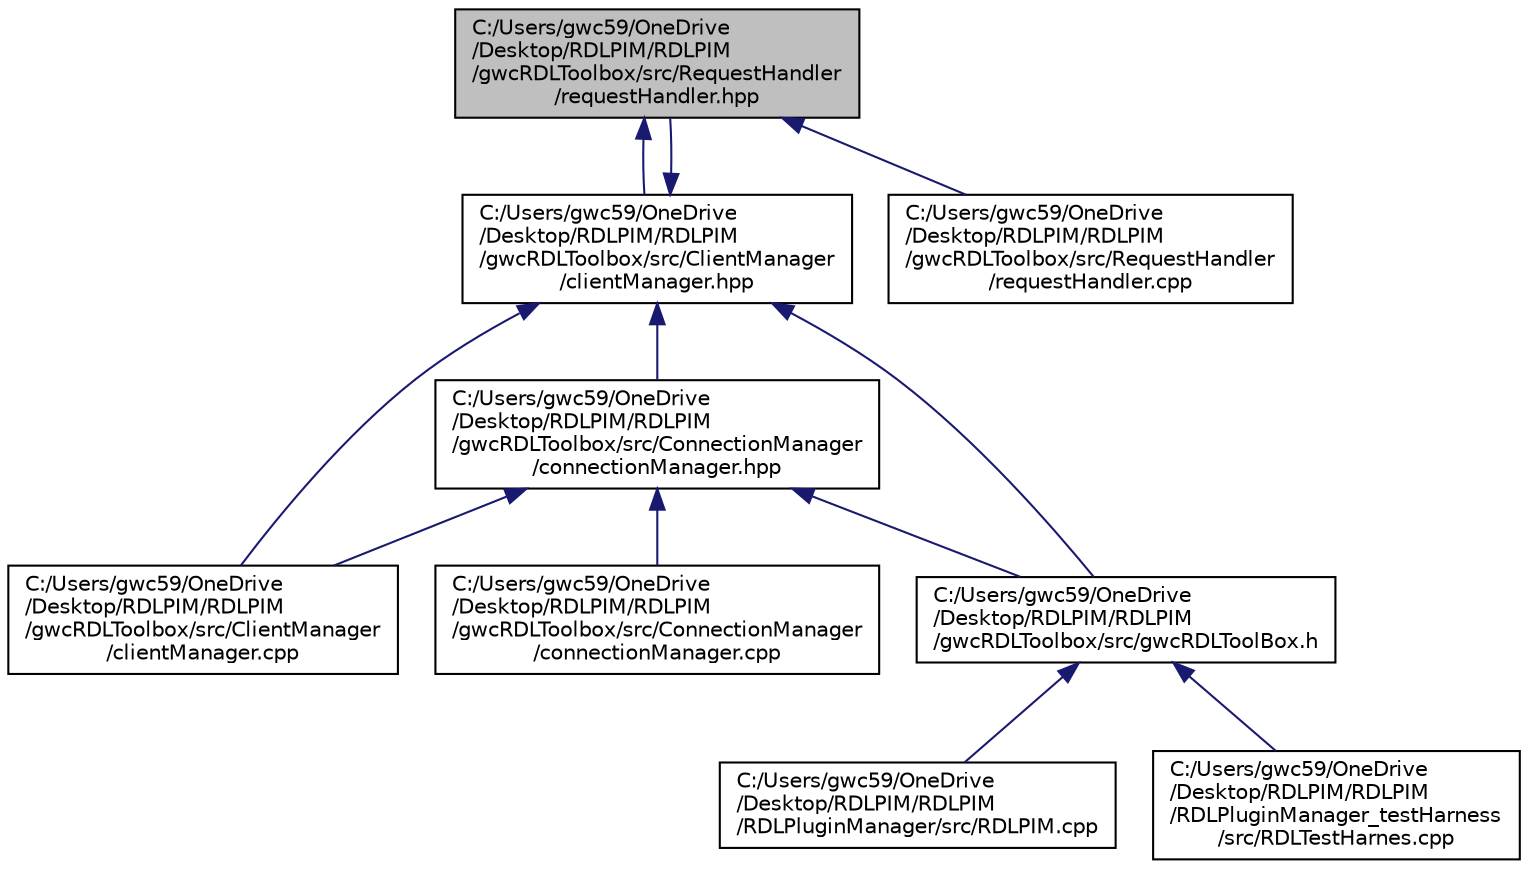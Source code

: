 digraph "C:/Users/gwc59/OneDrive/Desktop/RDLPIM/RDLPIM/gwcRDLToolbox/src/RequestHandler/requestHandler.hpp"
{
 // LATEX_PDF_SIZE
  edge [fontname="Helvetica",fontsize="10",labelfontname="Helvetica",labelfontsize="10"];
  node [fontname="Helvetica",fontsize="10",shape=record];
  Node1 [label="C:/Users/gwc59/OneDrive\l/Desktop/RDLPIM/RDLPIM\l/gwcRDLToolbox/src/RequestHandler\l/requestHandler.hpp",height=0.2,width=0.4,color="black", fillcolor="grey75", style="filled", fontcolor="black",tooltip=" "];
  Node1 -> Node2 [dir="back",color="midnightblue",fontsize="10",style="solid",fontname="Helvetica"];
  Node2 [label="C:/Users/gwc59/OneDrive\l/Desktop/RDLPIM/RDLPIM\l/gwcRDLToolbox/src/ClientManager\l/clientManager.hpp",height=0.2,width=0.4,color="black", fillcolor="white", style="filled",URL="$client_manager_8hpp.html",tooltip=" "];
  Node2 -> Node3 [dir="back",color="midnightblue",fontsize="10",style="solid",fontname="Helvetica"];
  Node3 [label="C:/Users/gwc59/OneDrive\l/Desktop/RDLPIM/RDLPIM\l/gwcRDLToolbox/src/ClientManager\l/clientManager.cpp",height=0.2,width=0.4,color="black", fillcolor="white", style="filled",URL="$client_manager_8cpp.html",tooltip=" "];
  Node2 -> Node4 [dir="back",color="midnightblue",fontsize="10",style="solid",fontname="Helvetica"];
  Node4 [label="C:/Users/gwc59/OneDrive\l/Desktop/RDLPIM/RDLPIM\l/gwcRDLToolbox/src/ConnectionManager\l/connectionManager.hpp",height=0.2,width=0.4,color="black", fillcolor="white", style="filled",URL="$connection_manager_8hpp.html",tooltip=" "];
  Node4 -> Node3 [dir="back",color="midnightblue",fontsize="10",style="solid",fontname="Helvetica"];
  Node4 -> Node5 [dir="back",color="midnightblue",fontsize="10",style="solid",fontname="Helvetica"];
  Node5 [label="C:/Users/gwc59/OneDrive\l/Desktop/RDLPIM/RDLPIM\l/gwcRDLToolbox/src/ConnectionManager\l/connectionManager.cpp",height=0.2,width=0.4,color="black", fillcolor="white", style="filled",URL="$connection_manager_8cpp.html",tooltip=" "];
  Node4 -> Node6 [dir="back",color="midnightblue",fontsize="10",style="solid",fontname="Helvetica"];
  Node6 [label="C:/Users/gwc59/OneDrive\l/Desktop/RDLPIM/RDLPIM\l/gwcRDLToolbox/src/gwcRDLToolBox.h",height=0.2,width=0.4,color="black", fillcolor="white", style="filled",URL="$gwc_r_d_l_tool_box_8h.html",tooltip=" "];
  Node6 -> Node7 [dir="back",color="midnightblue",fontsize="10",style="solid",fontname="Helvetica"];
  Node7 [label="C:/Users/gwc59/OneDrive\l/Desktop/RDLPIM/RDLPIM\l/RDLPluginManager/src/RDLPIM.cpp",height=0.2,width=0.4,color="black", fillcolor="white", style="filled",URL="$_r_d_l_p_i_m_8cpp.html",tooltip=" "];
  Node6 -> Node8 [dir="back",color="midnightblue",fontsize="10",style="solid",fontname="Helvetica"];
  Node8 [label="C:/Users/gwc59/OneDrive\l/Desktop/RDLPIM/RDLPIM\l/RDLPluginManager_testHarness\l/src/RDLTestHarnes.cpp",height=0.2,width=0.4,color="black", fillcolor="white", style="filled",URL="$_r_d_l_test_harnes_8cpp.html",tooltip=" "];
  Node2 -> Node6 [dir="back",color="midnightblue",fontsize="10",style="solid",fontname="Helvetica"];
  Node2 -> Node1 [dir="back",color="midnightblue",fontsize="10",style="solid",fontname="Helvetica"];
  Node1 -> Node9 [dir="back",color="midnightblue",fontsize="10",style="solid",fontname="Helvetica"];
  Node9 [label="C:/Users/gwc59/OneDrive\l/Desktop/RDLPIM/RDLPIM\l/gwcRDLToolbox/src/RequestHandler\l/requestHandler.cpp",height=0.2,width=0.4,color="black", fillcolor="white", style="filled",URL="$request_handler_8cpp.html",tooltip=" "];
}
